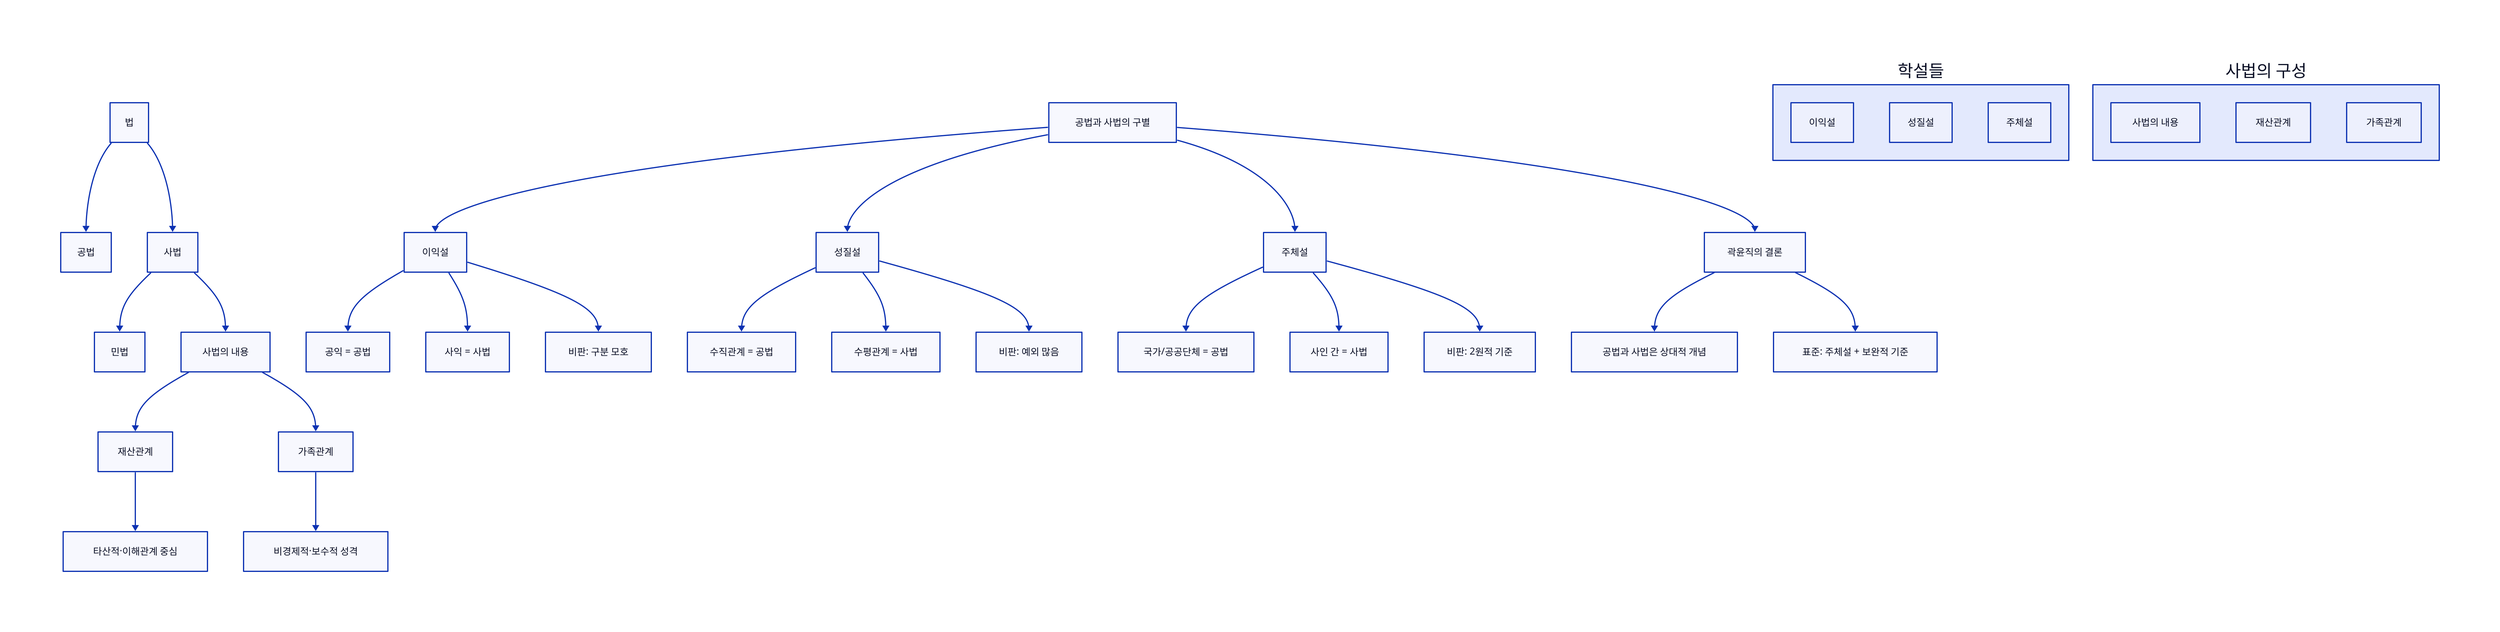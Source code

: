 # [2] 民法은 私法이다.d2
direction: down

"법" -> "공법"
"법" -> "사법"
"사법" -> "민법"

"공법과 사법의 구별" -> "이익설"
"공법과 사법의 구별" -> "성질설"
"공법과 사법의 구별" -> "주체설"

"이익설" -> "공익 = 공법"
"이익설" -> "사익 = 사법"
"이익설" -> "비판: 구분 모호"

"성질설" -> "수직관계 = 공법"
"성질설" -> "수평관계 = 사법"
"성질설" -> "비판: 예외 많음"

"주체설" -> "국가/공공단체 = 공법"
"주체설" -> "사인 간 = 사법"
"주체설" -> "비판: 2원적 기준"

"공법과 사법의 구별" -> "곽윤직의 결론"
"곽윤직의 결론" -> "공법과 사법은 상대적 개념"
"곽윤직의 결론" -> "표준: 주체설 + 보완적 기준"

"사법" -> "사법의 내용"
"사법의 내용" -> "재산관계"
"사법의 내용" -> "가족관계"
"재산관계" -> "타산적·이해관계 중심"
"가족관계" -> "비경제적·보수적 성격"

"학설들": {
  "이익설"
  "성질설"
  "주체설"
}

"사법의 구성": {
  "사법의 내용"
  "재산관계"
  "가족관계"
}
